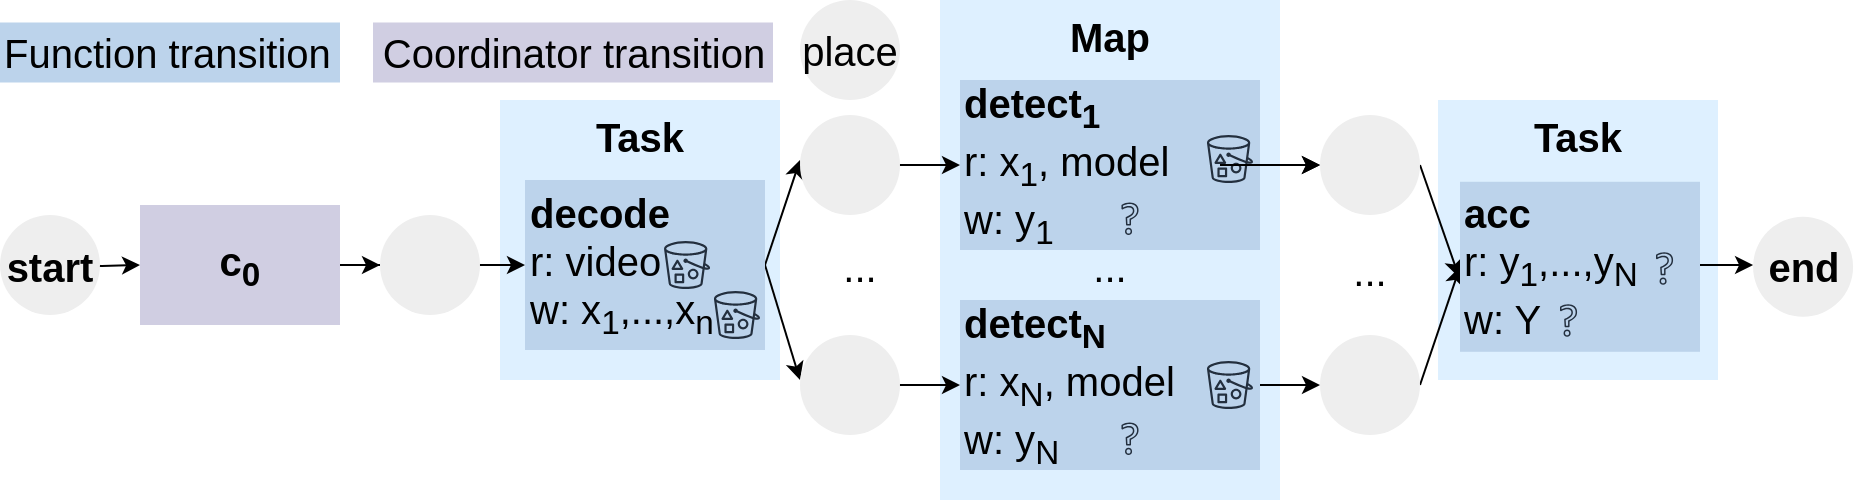 <mxfile version="15.4.0" type="device"><diagram id="yiRDfCdH8cYX3cv1Tssn" name="Page-1"><mxGraphModel dx="2819" dy="1176" grid="1" gridSize="10" guides="1" tooltips="1" connect="1" arrows="1" fold="1" page="1" pageScale="1" pageWidth="827" pageHeight="1169" math="0" shadow="0"><root><mxCell id="0"/><mxCell id="1" parent="0"/><mxCell id="hJnlzsFjaQU5ausYhyBK-2" value="&lt;b&gt;Task&lt;/b&gt;" style="rounded=0;whiteSpace=wrap;html=1;fontSize=20;align=center;verticalAlign=top;strokeColor=none;fillColor=#DEF0FF;" parent="1" vertex="1"><mxGeometry x="199" y="330" width="140" height="140" as="geometry"/></mxCell><mxCell id="hJnlzsFjaQU5ausYhyBK-1" value="&lt;b&gt;Task&lt;/b&gt;" style="rounded=0;whiteSpace=wrap;html=1;fontSize=20;align=center;verticalAlign=top;strokeColor=none;fillColor=#DEF0FF;" parent="1" vertex="1"><mxGeometry x="-270" y="330" width="140" height="140" as="geometry"/></mxCell><mxCell id="FjUiIToW6S3Nz0YTUFFR-54" value="&lt;b&gt;Map&lt;/b&gt;" style="rounded=0;whiteSpace=wrap;html=1;fontSize=20;align=center;verticalAlign=top;strokeColor=none;fillColor=#DEF0FF;" parent="1" vertex="1"><mxGeometry x="-50" y="280" width="170" height="250" as="geometry"/></mxCell><mxCell id="RQtrrZ3ROyKTZi_biovk-3" style="edgeStyle=orthogonalEdgeStyle;rounded=0;orthogonalLoop=1;jettySize=auto;html=1;entryX=0;entryY=0.5;entryDx=0;entryDy=0;fontSize=20;" parent="1" target="RQtrrZ3ROyKTZi_biovk-2" edge="1"><mxGeometry relative="1" as="geometry"><mxPoint x="-490" y="412.5" as="sourcePoint"/></mxGeometry></mxCell><mxCell id="RQtrrZ3ROyKTZi_biovk-6" style="edgeStyle=orthogonalEdgeStyle;rounded=0;orthogonalLoop=1;jettySize=auto;html=1;entryX=0;entryY=0.5;entryDx=0;entryDy=0;fontSize=20;" parent="1" source="RQtrrZ3ROyKTZi_biovk-2" target="iMvOnQ8N4D5ylPpda1Gn-2" edge="1"><mxGeometry relative="1" as="geometry"><mxPoint x="-360" y="412.5" as="targetPoint"/></mxGeometry></mxCell><mxCell id="RQtrrZ3ROyKTZi_biovk-2" value="c&lt;sub&gt;0&lt;/sub&gt;" style="rounded=0;whiteSpace=wrap;html=1;fontSize=20;fillColor=#d0cee2;strokeColor=none;fontStyle=1" parent="1" vertex="1"><mxGeometry x="-450" y="382.5" width="100" height="60" as="geometry"/></mxCell><mxCell id="RQtrrZ3ROyKTZi_biovk-8" style="edgeStyle=orthogonalEdgeStyle;rounded=0;orthogonalLoop=1;jettySize=auto;html=1;entryX=0;entryY=0.5;entryDx=0;entryDy=0;fontSize=20;" parent="1" edge="1"><mxGeometry relative="1" as="geometry"><mxPoint x="-257.5" y="412.5" as="targetPoint"/><mxPoint x="-300" y="412.5" as="sourcePoint"/></mxGeometry></mxCell><mxCell id="FjUiIToW6S3Nz0YTUFFR-51" style="edgeStyle=none;rounded=0;orthogonalLoop=1;jettySize=auto;html=1;exitX=1;exitY=0.5;exitDx=0;exitDy=0;entryX=0;entryY=0.5;entryDx=0;entryDy=0;fontSize=20;" parent="1" source="CbNxi4T1dEzjD8uQ3He0-1" edge="1"><mxGeometry relative="1" as="geometry"><mxPoint x="-120.0" y="360" as="targetPoint"/></mxGeometry></mxCell><mxCell id="FjUiIToW6S3Nz0YTUFFR-52" style="edgeStyle=none;rounded=0;orthogonalLoop=1;jettySize=auto;html=1;exitX=1;exitY=0.5;exitDx=0;exitDy=0;entryX=0;entryY=0.5;entryDx=0;entryDy=0;fontSize=20;" parent="1" source="CbNxi4T1dEzjD8uQ3He0-1" edge="1"><mxGeometry relative="1" as="geometry"><mxPoint x="-120.0" y="470" as="targetPoint"/></mxGeometry></mxCell><mxCell id="CbNxi4T1dEzjD8uQ3He0-1" value="&lt;b&gt;decode&lt;br&gt;&lt;/b&gt;r: video&lt;br&gt;w: x&lt;sub&gt;1&lt;/sub&gt;,...,x&lt;sub&gt;n&lt;/sub&gt;" style="rounded=0;whiteSpace=wrap;html=1;fontSize=20;align=left;fillColor=#BCD3EB;strokeColor=none;" parent="1" vertex="1"><mxGeometry x="-257.5" y="370" width="120" height="85" as="geometry"/></mxCell><mxCell id="FjUiIToW6S3Nz0YTUFFR-2" value="" style="sketch=0;outlineConnect=0;fontColor=#232F3E;gradientColor=none;strokeColor=#232F3E;fillColor=none;dashed=0;verticalLabelPosition=bottom;verticalAlign=top;align=center;html=1;fontSize=12;fontStyle=0;aspect=fixed;shape=mxgraph.aws4.resourceIcon;resIcon=mxgraph.aws4.bucket_with_objects;" parent="1" vertex="1"><mxGeometry x="-191.46" y="397.5" width="30" height="30" as="geometry"/></mxCell><mxCell id="FjUiIToW6S3Nz0YTUFFR-3" value="" style="sketch=0;outlineConnect=0;fontColor=#232F3E;gradientColor=none;strokeColor=#232F3E;fillColor=none;dashed=0;verticalLabelPosition=bottom;verticalAlign=top;align=center;html=1;fontSize=12;fontStyle=0;aspect=fixed;shape=mxgraph.aws4.resourceIcon;resIcon=mxgraph.aws4.bucket_with_objects;" parent="1" vertex="1"><mxGeometry x="-166.5" y="422.5" width="30" height="30" as="geometry"/></mxCell><mxCell id="FjUiIToW6S3Nz0YTUFFR-8" value="..." style="text;html=1;strokeColor=none;fillColor=none;align=center;verticalAlign=middle;whiteSpace=wrap;rounded=0;fontSize=20;" parent="1" vertex="1"><mxGeometry x="-120" y="397.5" width="60" height="30" as="geometry"/></mxCell><mxCell id="FjUiIToW6S3Nz0YTUFFR-40" style="edgeStyle=none;rounded=0;orthogonalLoop=1;jettySize=auto;html=1;exitX=1;exitY=0.5;exitDx=0;exitDy=0;entryX=0;entryY=0.5;entryDx=0;entryDy=0;fontSize=20;" parent="1" edge="1"><mxGeometry relative="1" as="geometry"><mxPoint x="90.0" y="362.5" as="sourcePoint"/><mxPoint x="140.0" y="362.5" as="targetPoint"/></mxGeometry></mxCell><mxCell id="FjUiIToW6S3Nz0YTUFFR-10" value="&lt;b&gt;detect&lt;sub&gt;1&lt;/sub&gt;&lt;br&gt;&lt;/b&gt;r: x&lt;sub&gt;1&lt;/sub&gt;, model&lt;br&gt;w: y&lt;sub&gt;1&lt;/sub&gt;" style="rounded=0;whiteSpace=wrap;html=1;fontSize=20;align=left;fillColor=#BCD3EB;strokeColor=none;" parent="1" vertex="1"><mxGeometry x="-40" y="320" width="150" height="85" as="geometry"/></mxCell><mxCell id="FjUiIToW6S3Nz0YTUFFR-11" value="" style="sketch=0;outlineConnect=0;fontColor=#232F3E;gradientColor=none;strokeColor=#232F3E;fillColor=none;dashed=0;verticalLabelPosition=bottom;verticalAlign=top;align=center;html=1;fontSize=12;fontStyle=0;aspect=fixed;shape=mxgraph.aws4.resourceIcon;resIcon=mxgraph.aws4.bucket_with_objects;" parent="1" vertex="1"><mxGeometry x="80.0" y="344.5" width="30" height="30" as="geometry"/></mxCell><mxCell id="FjUiIToW6S3Nz0YTUFFR-16" value="" style="sketch=0;outlineConnect=0;fontColor=#232F3E;gradientColor=none;fillColor=#232F3E;strokeColor=none;dashed=0;verticalLabelPosition=bottom;verticalAlign=top;align=center;html=1;fontSize=12;fontStyle=0;aspect=fixed;pointerEvents=1;shape=mxgraph.aws4.question;" parent="1" vertex="1"><mxGeometry x="40.73" y="381.25" width="8.54" height="16.25" as="geometry"/></mxCell><mxCell id="FjUiIToW6S3Nz0YTUFFR-18" style="edgeStyle=none;rounded=0;orthogonalLoop=1;jettySize=auto;html=1;exitX=1;exitY=0.5;exitDx=0;exitDy=0;entryX=0;entryY=0.5;entryDx=0;entryDy=0;fontSize=20;" parent="1" edge="1"><mxGeometry relative="1" as="geometry"><mxPoint x="-90.0" y="362.5" as="sourcePoint"/><mxPoint x="-40" y="362.5" as="targetPoint"/></mxGeometry></mxCell><mxCell id="FjUiIToW6S3Nz0YTUFFR-39" style="edgeStyle=none;rounded=0;orthogonalLoop=1;jettySize=auto;html=1;exitX=1;exitY=0.5;exitDx=0;exitDy=0;entryX=0;entryY=0.5;entryDx=0;entryDy=0;fontSize=20;" parent="1" edge="1"><mxGeometry relative="1" as="geometry"><mxPoint x="90" y="362.5" as="sourcePoint"/><mxPoint x="140.0" y="362.5" as="targetPoint"/></mxGeometry></mxCell><mxCell id="FjUiIToW6S3Nz0YTUFFR-23" style="edgeStyle=none;rounded=0;orthogonalLoop=1;jettySize=auto;html=1;exitX=1;exitY=0.5;exitDx=0;exitDy=0;entryX=0;entryY=0.5;entryDx=0;entryDy=0;fontSize=20;" parent="1" edge="1"><mxGeometry relative="1" as="geometry"><mxPoint x="-90.0" y="472.5" as="sourcePoint"/><mxPoint x="-40" y="472.5" as="targetPoint"/></mxGeometry></mxCell><mxCell id="FjUiIToW6S3Nz0YTUFFR-37" style="edgeStyle=none;rounded=0;orthogonalLoop=1;jettySize=auto;html=1;exitX=1;exitY=0.5;exitDx=0;exitDy=0;entryX=0;entryY=0.5;entryDx=0;entryDy=0;fontSize=20;" parent="1" edge="1"><mxGeometry relative="1" as="geometry"><mxPoint x="90.0" y="472.5" as="sourcePoint"/><mxPoint x="140.0" y="472.5" as="targetPoint"/></mxGeometry></mxCell><mxCell id="FjUiIToW6S3Nz0YTUFFR-30" value="&lt;b&gt;detect&lt;sub&gt;N&lt;/sub&gt;&lt;br&gt;&lt;/b&gt;r: x&lt;sub&gt;N&lt;/sub&gt;, model&lt;br&gt;w: y&lt;sub&gt;N&lt;/sub&gt;" style="rounded=0;whiteSpace=wrap;html=1;fontSize=20;align=left;fillColor=#BCD3EB;strokeColor=none;" parent="1" vertex="1"><mxGeometry x="-40" y="430" width="150" height="85" as="geometry"/></mxCell><mxCell id="FjUiIToW6S3Nz0YTUFFR-31" value="" style="sketch=0;outlineConnect=0;fontColor=#232F3E;gradientColor=none;strokeColor=#232F3E;fillColor=none;dashed=0;verticalLabelPosition=bottom;verticalAlign=top;align=center;html=1;fontSize=12;fontStyle=0;aspect=fixed;shape=mxgraph.aws4.resourceIcon;resIcon=mxgraph.aws4.bucket_with_objects;" parent="1" vertex="1"><mxGeometry x="80.0" y="457.5" width="30" height="30" as="geometry"/></mxCell><mxCell id="FjUiIToW6S3Nz0YTUFFR-32" value="" style="sketch=0;outlineConnect=0;fontColor=#232F3E;gradientColor=none;fillColor=#232F3E;strokeColor=none;dashed=0;verticalLabelPosition=bottom;verticalAlign=top;align=center;html=1;fontSize=12;fontStyle=0;aspect=fixed;pointerEvents=1;shape=mxgraph.aws4.question;" parent="1" vertex="1"><mxGeometry x="40.73" y="491.25" width="8.54" height="16.25" as="geometry"/></mxCell><mxCell id="FjUiIToW6S3Nz0YTUFFR-47" style="edgeStyle=none;rounded=0;orthogonalLoop=1;jettySize=auto;html=1;exitX=1;exitY=0.5;exitDx=0;exitDy=0;fontSize=20;entryX=-0.003;entryY=0.564;entryDx=0;entryDy=0;entryPerimeter=0;" parent="1" source="iMvOnQ8N4D5ylPpda1Gn-5" target="FjUiIToW6S3Nz0YTUFFR-41" edge="1"><mxGeometry relative="1" as="geometry"><mxPoint x="240" y="365.88" as="targetPoint"/><mxPoint x="180.0" y="360.88" as="sourcePoint"/></mxGeometry></mxCell><mxCell id="FjUiIToW6S3Nz0YTUFFR-48" style="edgeStyle=none;rounded=0;orthogonalLoop=1;jettySize=auto;html=1;exitX=1;exitY=0.5;exitDx=0;exitDy=0;entryX=0;entryY=0.5;entryDx=0;entryDy=0;fontSize=20;" parent="1" source="iMvOnQ8N4D5ylPpda1Gn-6" target="FjUiIToW6S3Nz0YTUFFR-41" edge="1"><mxGeometry relative="1" as="geometry"><mxPoint x="180.0" y="470.88" as="sourcePoint"/></mxGeometry></mxCell><mxCell id="FjUiIToW6S3Nz0YTUFFR-45" style="edgeStyle=none;rounded=0;orthogonalLoop=1;jettySize=auto;html=1;exitX=1;exitY=0.5;exitDx=0;exitDy=0;entryX=0;entryY=0.5;entryDx=0;entryDy=0;fontSize=20;" parent="1" edge="1"><mxGeometry relative="1" as="geometry"><mxPoint x="316.54" y="412.5" as="sourcePoint"/><mxPoint x="356.54" y="412.5" as="targetPoint"/></mxGeometry></mxCell><mxCell id="FjUiIToW6S3Nz0YTUFFR-41" value="&lt;b&gt;acc&lt;br&gt;&lt;/b&gt;r: y&lt;sub&gt;1&lt;/sub&gt;,...,y&lt;sub&gt;N&lt;/sub&gt;&lt;br&gt;w: Y" style="rounded=0;whiteSpace=wrap;html=1;fontSize=20;align=left;fillColor=#BCD3EB;strokeColor=none;" parent="1" vertex="1"><mxGeometry x="210" y="370.88" width="120" height="85" as="geometry"/></mxCell><mxCell id="FjUiIToW6S3Nz0YTUFFR-43" value="" style="sketch=0;outlineConnect=0;fontColor=#232F3E;gradientColor=none;fillColor=#232F3E;strokeColor=none;dashed=0;verticalLabelPosition=bottom;verticalAlign=top;align=center;html=1;fontSize=12;fontStyle=0;aspect=fixed;pointerEvents=1;shape=mxgraph.aws4.question;" parent="1" vertex="1"><mxGeometry x="260" y="432.13" width="8.54" height="16.25" as="geometry"/></mxCell><mxCell id="FjUiIToW6S3Nz0YTUFFR-44" value="" style="sketch=0;outlineConnect=0;fontColor=#232F3E;gradientColor=none;fillColor=#232F3E;strokeColor=none;dashed=0;verticalLabelPosition=bottom;verticalAlign=top;align=center;html=1;fontSize=12;fontStyle=0;aspect=fixed;pointerEvents=1;shape=mxgraph.aws4.question;" parent="1" vertex="1"><mxGeometry x="308" y="406.13" width="8.54" height="16.25" as="geometry"/></mxCell><mxCell id="iMvOnQ8N4D5ylPpda1Gn-1" value="start" style="ellipse;whiteSpace=wrap;html=1;aspect=fixed;fontSize=20;fontStyle=1;fillColor=#eeeeee;strokeColor=none;" parent="1" vertex="1"><mxGeometry x="-520" y="387.5" width="50" height="50" as="geometry"/></mxCell><mxCell id="iMvOnQ8N4D5ylPpda1Gn-2" value="" style="ellipse;whiteSpace=wrap;html=1;aspect=fixed;fontSize=20;fontStyle=1;fillColor=#eeeeee;strokeColor=none;" parent="1" vertex="1"><mxGeometry x="-330" y="387.5" width="50" height="50" as="geometry"/></mxCell><mxCell id="iMvOnQ8N4D5ylPpda1Gn-3" value="" style="ellipse;whiteSpace=wrap;html=1;aspect=fixed;fontSize=20;fontStyle=1;fillColor=#eeeeee;strokeColor=none;" parent="1" vertex="1"><mxGeometry x="-120.0" y="447.5" width="50" height="50" as="geometry"/></mxCell><mxCell id="iMvOnQ8N4D5ylPpda1Gn-4" value="" style="ellipse;whiteSpace=wrap;html=1;aspect=fixed;fontSize=20;fontStyle=1;fillColor=#eeeeee;strokeColor=none;" parent="1" vertex="1"><mxGeometry x="-120.0" y="337.5" width="50" height="50" as="geometry"/></mxCell><mxCell id="iMvOnQ8N4D5ylPpda1Gn-5" value="" style="ellipse;whiteSpace=wrap;html=1;aspect=fixed;fontSize=20;fontStyle=1;fillColor=#eeeeee;strokeColor=none;" parent="1" vertex="1"><mxGeometry x="140.0" y="337.5" width="50" height="50" as="geometry"/></mxCell><mxCell id="iMvOnQ8N4D5ylPpda1Gn-6" value="" style="ellipse;whiteSpace=wrap;html=1;aspect=fixed;fontSize=20;fontStyle=1;fillColor=#eeeeee;strokeColor=none;" parent="1" vertex="1"><mxGeometry x="140.0" y="447.5" width="50" height="50" as="geometry"/></mxCell><mxCell id="iMvOnQ8N4D5ylPpda1Gn-7" value="end" style="ellipse;whiteSpace=wrap;html=1;aspect=fixed;fontSize=20;fontStyle=1;fillColor=#eeeeee;strokeColor=none;" parent="1" vertex="1"><mxGeometry x="356.54" y="388.38" width="50" height="50" as="geometry"/></mxCell><mxCell id="iMvOnQ8N4D5ylPpda1Gn-9" value="..." style="text;html=1;strokeColor=none;fillColor=none;align=center;verticalAlign=middle;whiteSpace=wrap;rounded=0;fontSize=20;" parent="1" vertex="1"><mxGeometry x="5" y="397.5" width="60" height="30" as="geometry"/></mxCell><mxCell id="iMvOnQ8N4D5ylPpda1Gn-10" value="..." style="text;html=1;strokeColor=none;fillColor=none;align=center;verticalAlign=middle;whiteSpace=wrap;rounded=0;fontSize=20;" parent="1" vertex="1"><mxGeometry x="135" y="400" width="60" height="30" as="geometry"/></mxCell><mxCell id="25ldnDzPF8gZ6VHMZ7uv-1" value="Function transition" style="rounded=0;whiteSpace=wrap;html=1;fontSize=20;align=left;fillColor=#BCD3EB;strokeColor=none;" parent="1" vertex="1"><mxGeometry x="-520" y="291.25" width="170" height="30" as="geometry"/></mxCell><mxCell id="25ldnDzPF8gZ6VHMZ7uv-2" value="&lt;span style=&quot;font-weight: normal&quot;&gt;Coordinator transition&lt;/span&gt;" style="rounded=0;whiteSpace=wrap;html=1;fontSize=20;fillColor=#d0cee2;strokeColor=none;fontStyle=1" parent="1" vertex="1"><mxGeometry x="-333.5" y="291.25" width="200" height="30" as="geometry"/></mxCell><mxCell id="25ldnDzPF8gZ6VHMZ7uv-3" value="&lt;span style=&quot;font-weight: normal&quot;&gt;place&lt;/span&gt;" style="ellipse;whiteSpace=wrap;html=1;aspect=fixed;fontSize=20;fontStyle=1;fillColor=#eeeeee;strokeColor=none;" parent="1" vertex="1"><mxGeometry x="-120" y="280" width="50" height="50" as="geometry"/></mxCell></root></mxGraphModel></diagram></mxfile>